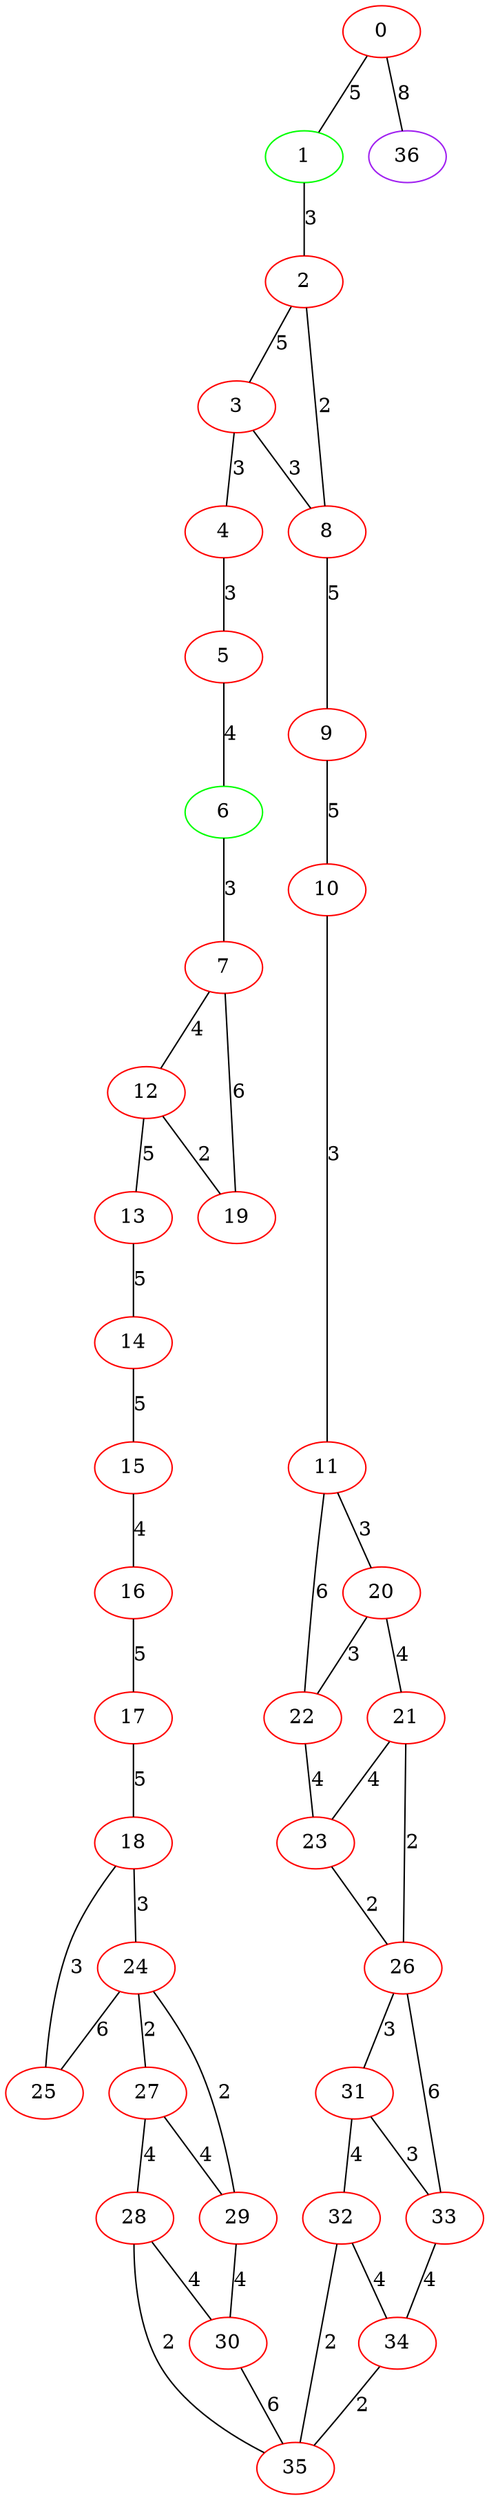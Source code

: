 graph "" {
0 [color=red, weight=1];
1 [color=green, weight=2];
2 [color=red, weight=1];
3 [color=red, weight=1];
4 [color=red, weight=1];
5 [color=red, weight=1];
6 [color=green, weight=2];
7 [color=red, weight=1];
8 [color=red, weight=1];
9 [color=red, weight=1];
10 [color=red, weight=1];
11 [color=red, weight=1];
12 [color=red, weight=1];
13 [color=red, weight=1];
14 [color=red, weight=1];
15 [color=red, weight=1];
16 [color=red, weight=1];
17 [color=red, weight=1];
18 [color=red, weight=1];
19 [color=red, weight=1];
20 [color=red, weight=1];
21 [color=red, weight=1];
22 [color=red, weight=1];
23 [color=red, weight=1];
24 [color=red, weight=1];
25 [color=red, weight=1];
26 [color=red, weight=1];
27 [color=red, weight=1];
28 [color=red, weight=1];
29 [color=red, weight=1];
30 [color=red, weight=1];
31 [color=red, weight=1];
32 [color=red, weight=1];
33 [color=red, weight=1];
34 [color=red, weight=1];
35 [color=red, weight=1];
36 [color=purple, weight=4];
0 -- 1  [key=0, label=5];
0 -- 36  [key=0, label=8];
1 -- 2  [key=0, label=3];
2 -- 8  [key=0, label=2];
2 -- 3  [key=0, label=5];
3 -- 8  [key=0, label=3];
3 -- 4  [key=0, label=3];
4 -- 5  [key=0, label=3];
5 -- 6  [key=0, label=4];
6 -- 7  [key=0, label=3];
7 -- 19  [key=0, label=6];
7 -- 12  [key=0, label=4];
8 -- 9  [key=0, label=5];
9 -- 10  [key=0, label=5];
10 -- 11  [key=0, label=3];
11 -- 20  [key=0, label=3];
11 -- 22  [key=0, label=6];
12 -- 19  [key=0, label=2];
12 -- 13  [key=0, label=5];
13 -- 14  [key=0, label=5];
14 -- 15  [key=0, label=5];
15 -- 16  [key=0, label=4];
16 -- 17  [key=0, label=5];
17 -- 18  [key=0, label=5];
18 -- 24  [key=0, label=3];
18 -- 25  [key=0, label=3];
20 -- 21  [key=0, label=4];
20 -- 22  [key=0, label=3];
21 -- 26  [key=0, label=2];
21 -- 23  [key=0, label=4];
22 -- 23  [key=0, label=4];
23 -- 26  [key=0, label=2];
24 -- 25  [key=0, label=6];
24 -- 27  [key=0, label=2];
24 -- 29  [key=0, label=2];
26 -- 33  [key=0, label=6];
26 -- 31  [key=0, label=3];
27 -- 28  [key=0, label=4];
27 -- 29  [key=0, label=4];
28 -- 35  [key=0, label=2];
28 -- 30  [key=0, label=4];
29 -- 30  [key=0, label=4];
30 -- 35  [key=0, label=6];
31 -- 32  [key=0, label=4];
31 -- 33  [key=0, label=3];
32 -- 34  [key=0, label=4];
32 -- 35  [key=0, label=2];
33 -- 34  [key=0, label=4];
34 -- 35  [key=0, label=2];
}

